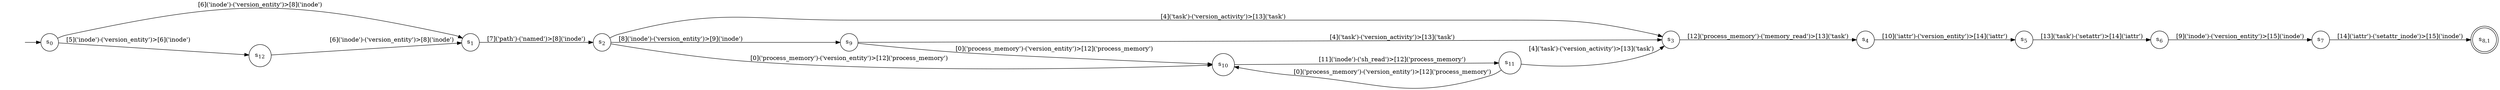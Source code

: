 digraph DFA {
    rankdir = LR;
    I [style = invis];
    I -> S0;
    S0 [label = <s<sub>0</sub>>, shape = circle];
    S1 [label = <s<sub>1</sub>>, shape = circle];
    S2 [label = <s<sub>2</sub>>, shape = circle];
    S3 [label = <s<sub>3</sub>>, shape = circle];
    S4 [label = <s<sub>4</sub>>, shape = circle];
    S5 [label = <s<sub>5</sub>>, shape = circle];
    S6 [label = <s<sub>6</sub>>, shape = circle];
    S7 [label = <s<sub>7</sub>>, shape = circle];
    S8 [label = <s<sub>8,1</sub>>, shape = circle, peripheries = 2];
    S7 -> S8 [label = "[14]('iattr')-('setattr_inode')>[15]('inode')"];
    S6 -> S7 [label = "[9]('inode')-('version_entity')>[15]('inode')"];
    S5 -> S6 [label = "[13]('task')-('setattr')>[14]('iattr')"];
    S4 -> S5 [label = "[10]('iattr')-('version_entity')>[14]('iattr')"];
    S3 -> S4 [label = "[12]('process_memory')-('memory_read')>[13]('task')"];
    S2 -> S3 [label = "[4]('task')-('version_activity')>[13]('task')"];
    S9 [label = <s<sub>9</sub>>, shape = circle];
    S9 -> S3 [label = "[4]('task')-('version_activity')>[13]('task')"];
    S10 [label = <s<sub>10</sub>>, shape = circle];
    S11 [label = <s<sub>11</sub>>, shape = circle];
    S11 -> S3 [label = "[4]('task')-('version_activity')>[13]('task')"];
    S11 -> S10 [label = "[0]('process_memory')-('version_entity')>[12]('process_memory')"];
    S10 -> S11 [label = "[11]('inode')-('sh_read')>[12]('process_memory')"];
    S9 -> S10 [label = "[0]('process_memory')-('version_entity')>[12]('process_memory')"];
    S2 -> S9 [label = "[8]('inode')-('version_entity')>[9]('inode')"];
    S2 -> S10 [label = "[0]('process_memory')-('version_entity')>[12]('process_memory')"];
    S1 -> S2 [label = "[7]('path')-('named')>[8]('inode')"];
    S0 -> S1 [label = "[6]('inode')-('version_entity')>[8]('inode')"];
    S12 [label = <s<sub>12</sub>>, shape = circle];
    S12 -> S1 [label = "[6]('inode')-('version_entity')>[8]('inode')"];
    S0 -> S12 [label = "[5]('inode')-('version_entity')>[6]('inode')"];
}
